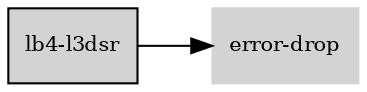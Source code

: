 digraph "lb4_l3dsr_subgraph" {
  rankdir=LR;
  node [shape=box, style=filled, fontsize=10, color=lightgray, fontcolor=black, fillcolor=lightgray];
  "lb4-l3dsr" [color=black, fontcolor=black, fillcolor=lightgray];
  edge [fontsize=8];
  "lb4-l3dsr" -> "error-drop";
}
